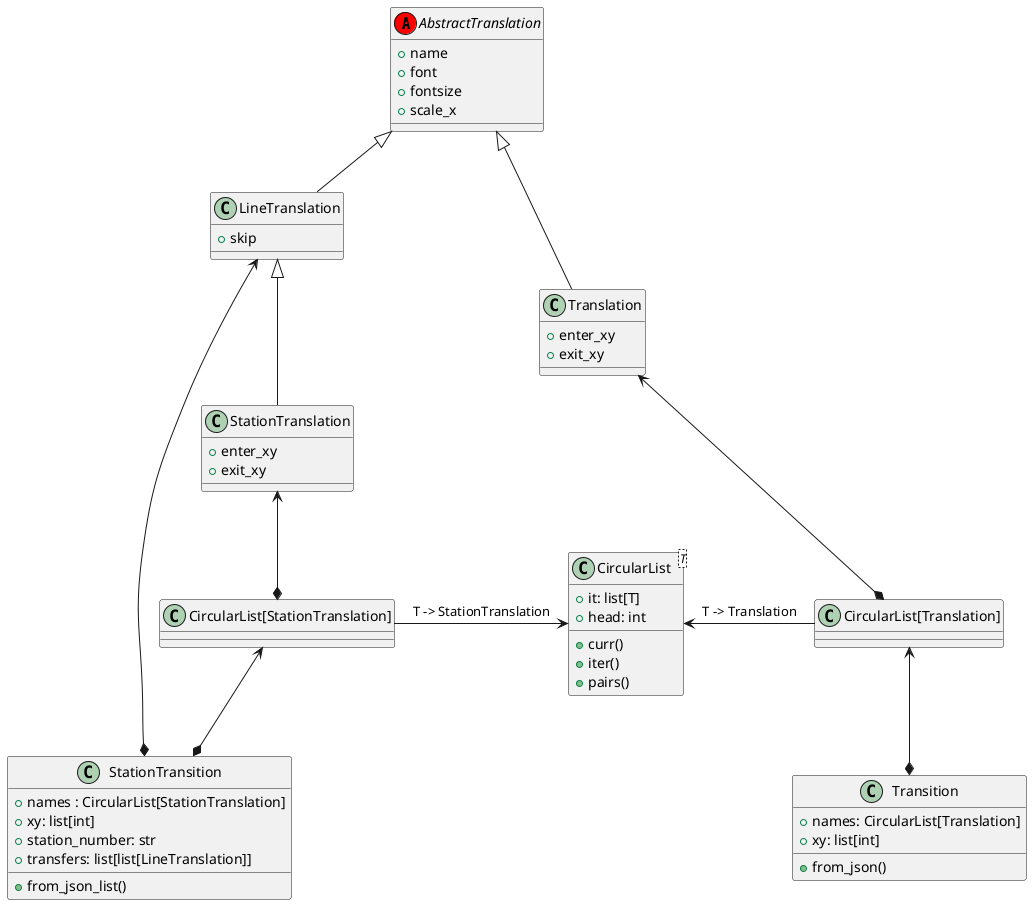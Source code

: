 @startuml

abstract class AbstractTranslation <<(A, red)>> {
    +name
    +font
    +fontsize
    +scale_x
}

class LineTranslation extends AbstractTranslation {
    +skip
}

class StationTranslation extends LineTranslation {
    +enter_xy
    +exit_xy
}

class Translation extends AbstractTranslation {
    +enter_xy
    +exit_xy
}

class CircularList<T> {
    +it: list[T]
    +head: int
    +curr()
    +iter()
    +pairs()
}

class Transition {
    +names: CircularList[Translation]
    +xy: list[int]
    +from_json()
}

class StationTransition {
    +names : CircularList[StationTranslation]
    +xy: list[int]
    +station_number: str
    +transfers: list[list[LineTranslation]]
    +from_json_list()
}


"CircularList[Translation]" -left-> CircularList: T -> Translation
"CircularList[StationTranslation]" -right-> CircularList: T -> StationTranslation
"CircularList[Translation]" *-up-> Translation
"CircularList[StationTranslation]" *-up-> StationTranslation

Transition *-up-> "CircularList[Translation]"
StationTransition *-up-> "CircularList[StationTranslation]"
StationTransition *-up--> LineTranslation

@enduml
